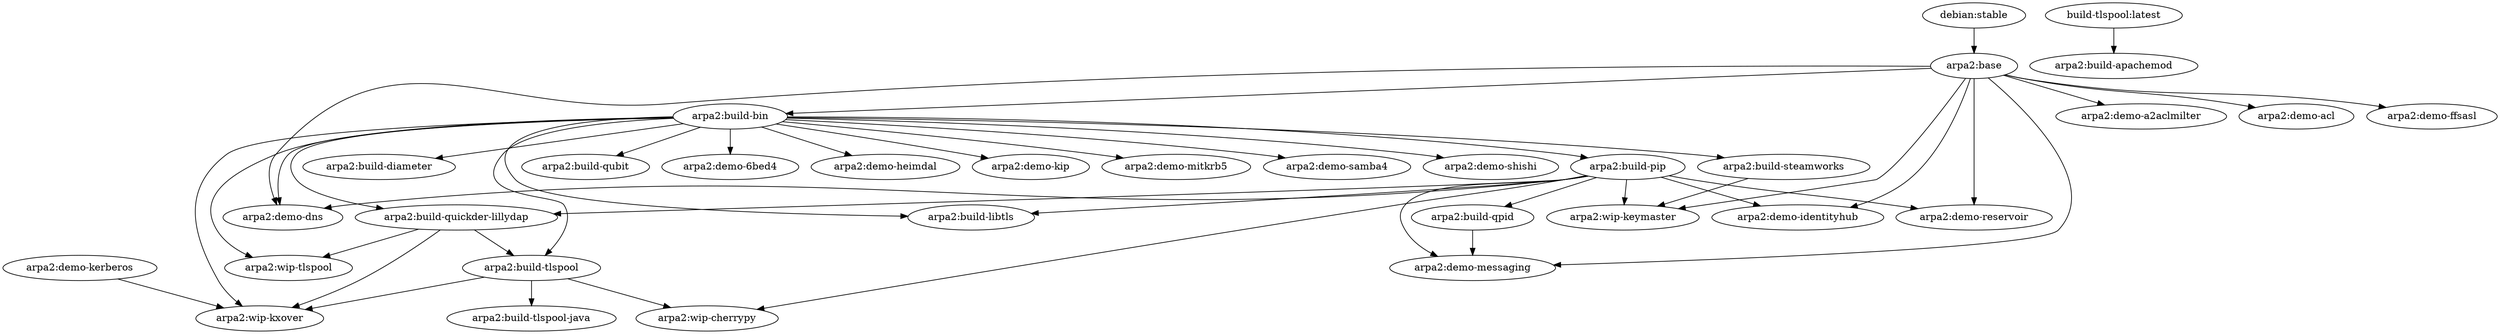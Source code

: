 digraph arpa2demo{
   "debian:stable" -> "arpa2:base"
   "build-tlspool:latest" -> "arpa2:build-apachemod"
   "arpa2:base" -> "arpa2:build-bin"
   "arpa2:build-bin" -> "arpa2:build-diameter"
   "arpa2:build-pip" -> "arpa2:build-libtls"
   "arpa2:build-bin" -> "arpa2:build-libtls"
   "arpa2:build-bin" -> "arpa2:build-pip"
   "arpa2:build-pip" -> "arpa2:build-qpid"
   "arpa2:build-bin" -> "arpa2:build-qubit"
   "arpa2:build-pip" -> "arpa2:build-quickder-lillydap"
   "arpa2:build-bin" -> "arpa2:build-quickder-lillydap"
   "arpa2:build-bin" -> "arpa2:build-steamworks"
   "arpa2:build-tlspool" -> "arpa2:build-tlspool-java"
   "arpa2:build-quickder-lillydap" -> "arpa2:build-tlspool"
   "arpa2:build-bin" -> "arpa2:build-tlspool"
   "arpa2:build-bin" -> "arpa2:demo-6bed4"
   "arpa2:base" -> "arpa2:demo-a2aclmilter"
   "arpa2:base" -> "arpa2:demo-acl"
   "arpa2:build-bin" -> "arpa2:demo-dns"
   "arpa2:build-pip" -> "arpa2:demo-dns"
   "arpa2:base" -> "arpa2:demo-dns"
   "arpa2:base" -> "arpa2:demo-ffsasl"
   "arpa2:build-bin" -> "arpa2:demo-heimdal"
   "arpa2:build-pip" -> "arpa2:demo-identityhub"
   "arpa2:base" -> "arpa2:demo-identityhub"
   "arpa2:build-bin" -> "arpa2:demo-kip"
   "arpa2:build-qpid" -> "arpa2:demo-messaging"
   "arpa2:build-pip" -> "arpa2:demo-messaging"
   "arpa2:base" -> "arpa2:demo-messaging"
   "arpa2:build-bin" -> "arpa2:demo-mitkrb5"
   "arpa2:build-pip" -> "arpa2:demo-reservoir"
   "arpa2:base" -> "arpa2:demo-reservoir"
   "arpa2:build-bin" -> "arpa2:demo-samba4"
   "arpa2:build-bin" -> "arpa2:demo-shishi"
   "arpa2:build-pip" -> "arpa2:wip-cherrypy"
   "arpa2:build-tlspool" -> "arpa2:wip-cherrypy"
   "arpa2:build-steamworks" -> "arpa2:wip-keymaster"
   "arpa2:build-pip" -> "arpa2:wip-keymaster"
   "arpa2:base" -> "arpa2:wip-keymaster"
   "arpa2:build-quickder-lillydap" -> "arpa2:wip-kxover"
   "arpa2:build-tlspool" -> "arpa2:wip-kxover"
   "arpa2:demo-kerberos" -> "arpa2:wip-kxover"
   "arpa2:build-bin" -> "arpa2:wip-kxover"
   "arpa2:build-quickder-lillydap" -> "arpa2:wip-tlspool"
   "arpa2:build-bin" -> "arpa2:wip-tlspool"
}
